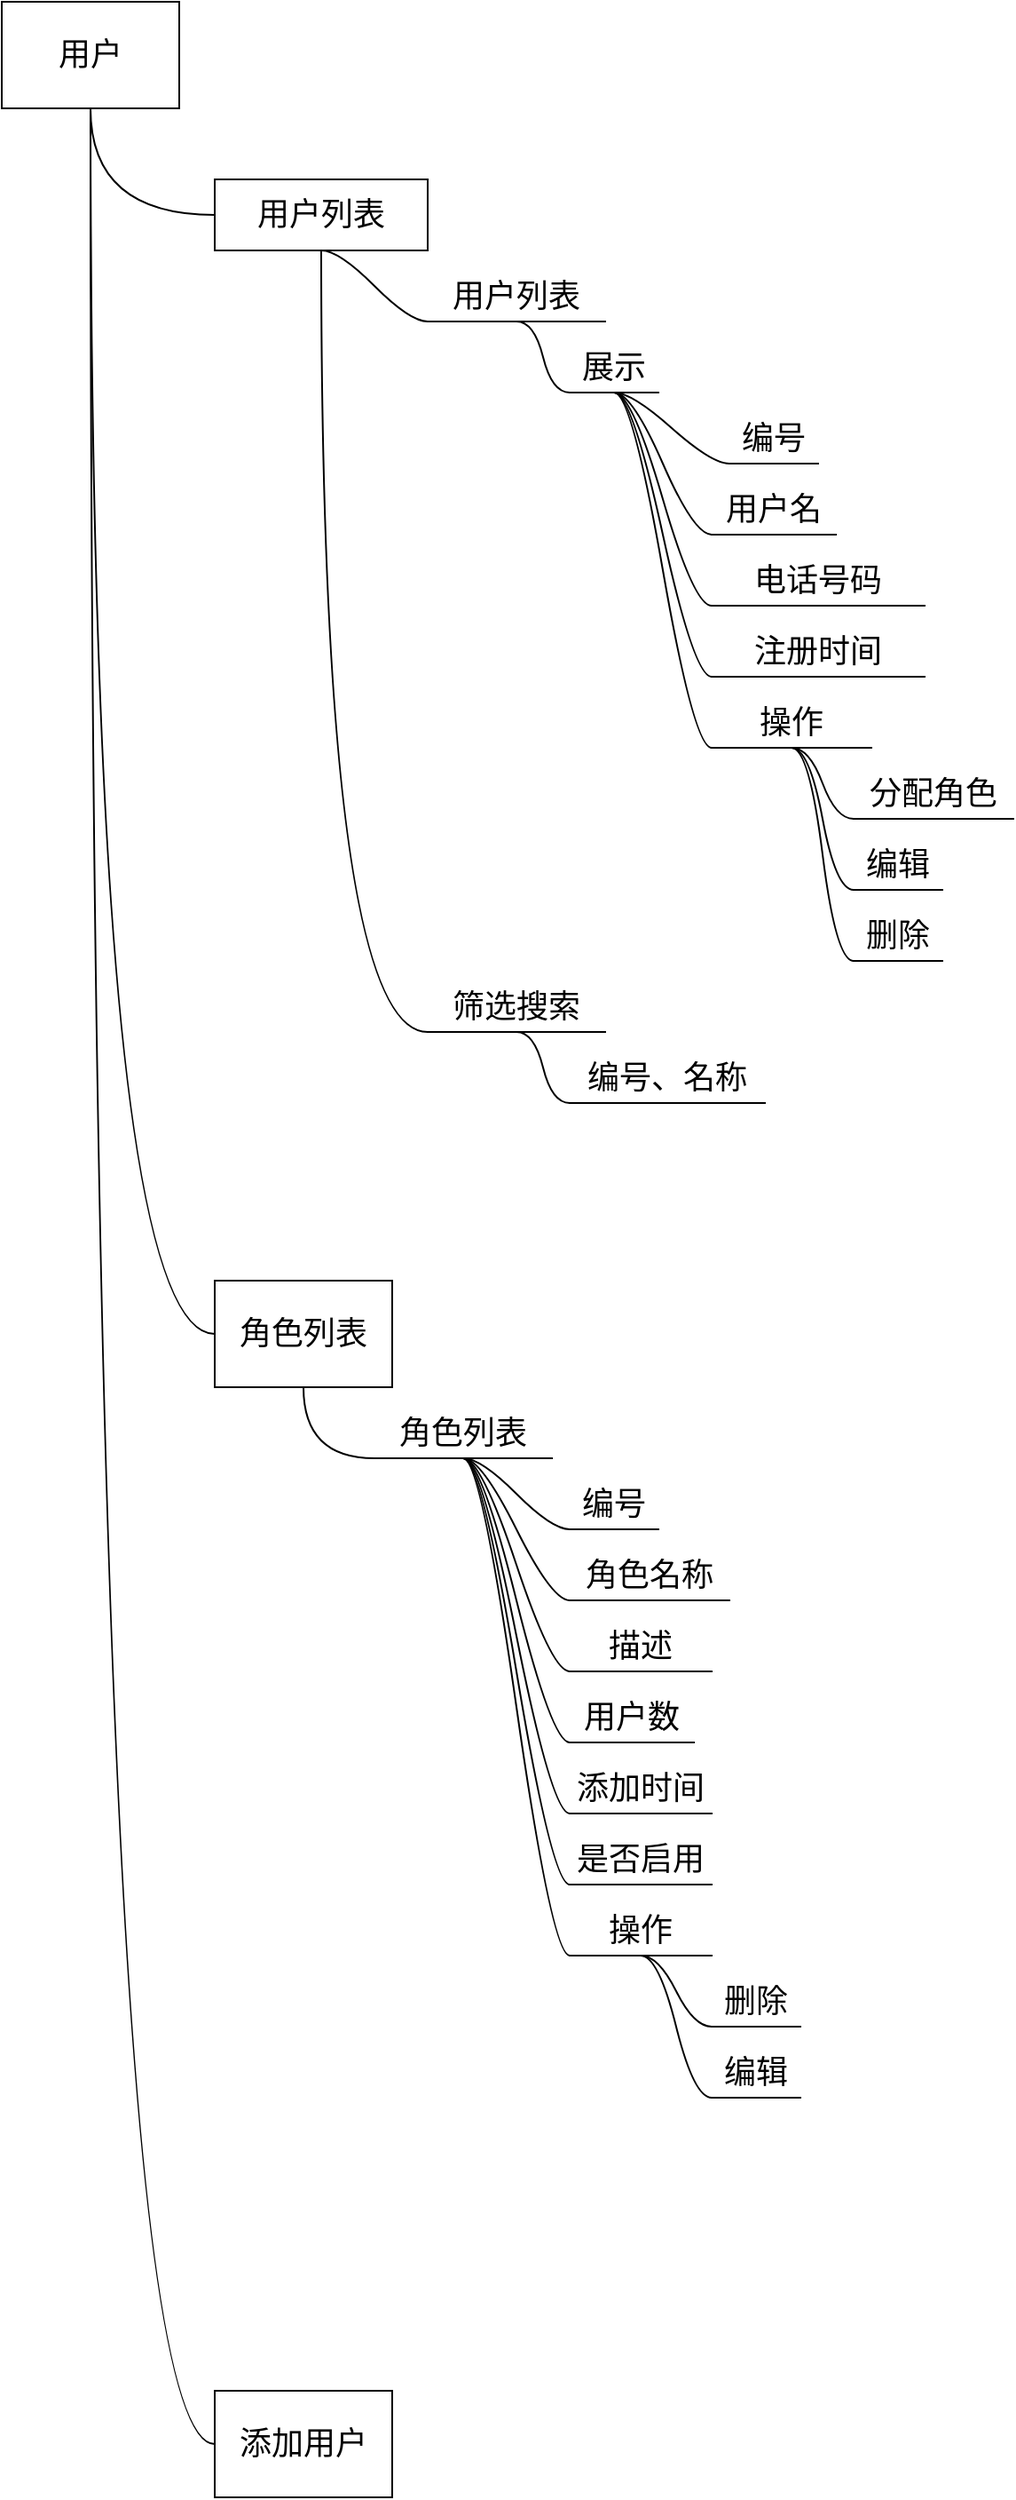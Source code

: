 <mxfile version="17.2.4" type="device"><diagram id="zgw4cbfnz7mBL5J7_iIK" name="第 1 页"><mxGraphModel dx="2076" dy="1282" grid="0" gridSize="10" guides="1" tooltips="1" connect="1" arrows="1" fold="1" page="0" pageScale="1" pageWidth="827" pageHeight="1169" math="0" shadow="0"><root><mxCell id="0"/><mxCell id="1" parent="0"/><mxCell id="jnJXtkz417dNVM4ko6Ty-47" style="edgeStyle=orthogonalEdgeStyle;curved=1;rounded=0;orthogonalLoop=1;jettySize=auto;html=1;exitX=0.5;exitY=1;exitDx=0;exitDy=0;entryX=0;entryY=0.5;entryDx=0;entryDy=0;endArrow=none;endFill=0;" parent="1" source="jnJXtkz417dNVM4ko6Ty-1" target="jnJXtkz417dNVM4ko6Ty-45" edge="1"><mxGeometry relative="1" as="geometry"/></mxCell><mxCell id="jnJXtkz417dNVM4ko6Ty-1" value="用户" style="whiteSpace=wrap;html=1;align=center;verticalAlign=middle;treeFolding=1;treeMoving=1;newEdgeStyle={&quot;edgeStyle&quot;:&quot;elbowEdgeStyle&quot;,&quot;startArrow&quot;:&quot;none&quot;,&quot;endArrow&quot;:&quot;none&quot;};labelBorderColor=none;comic=0;pointerEvents=1;fontFamily=Helvetica;fontSize=18;fontColor=none;startSize=0;strokeColor=default;fillColor=default;movable=1;resizable=1;rotatable=1;deletable=1;editable=1;connectable=1;" parent="1" vertex="1"><mxGeometry x="160" y="140" width="100" height="60" as="geometry"/></mxCell><mxCell id="jnJXtkz417dNVM4ko6Ty-4" value="用户列表" style="whiteSpace=wrap;html=1;align=center;verticalAlign=middle;treeFolding=1;treeMoving=1;newEdgeStyle={&quot;edgeStyle&quot;:&quot;elbowEdgeStyle&quot;,&quot;startArrow&quot;:&quot;none&quot;,&quot;endArrow&quot;:&quot;none&quot;};labelBorderColor=none;comic=0;pointerEvents=1;fontFamily=Helvetica;fontSize=18;fontColor=none;startSize=0;strokeColor=default;fillColor=default;movable=1;resizable=1;rotatable=1;deletable=1;editable=1;connectable=1;" parent="1" vertex="1"><mxGeometry x="280" y="240" width="120" height="40" as="geometry"/></mxCell><mxCell id="jnJXtkz417dNVM4ko6Ty-5" value="" style="edgeStyle=orthogonalEdgeStyle;elbow=vertical;startArrow=none;endArrow=none;rounded=0;fontFamily=Helvetica;fontSize=18;fontColor=none;curved=1;exitX=0.5;exitY=1;exitDx=0;exitDy=0;entryX=0;entryY=0.5;entryDx=0;entryDy=0;movable=1;resizable=1;rotatable=1;deletable=1;editable=1;connectable=1;" parent="1" source="jnJXtkz417dNVM4ko6Ty-1" target="jnJXtkz417dNVM4ko6Ty-4" edge="1"><mxGeometry relative="1" as="geometry"><mxPoint x="290" y="250" as="sourcePoint"/></mxGeometry></mxCell><mxCell id="jnJXtkz417dNVM4ko6Ty-7" value="用户列表" style="whiteSpace=wrap;html=1;shape=partialRectangle;top=0;left=0;bottom=1;right=0;points=[[0,1,0,0,0],[0.25,1,0,0,0],[0.5,1,0,0,0],[0.75,1,0,0,2],[1,1,0,0,0]];fillColor=none;align=center;verticalAlign=bottom;routingCenterY=0.5;snapToPoint=1;recursiveResize=0;autosize=1;treeFolding=1;treeMoving=1;newEdgeStyle={&quot;edgeStyle&quot;:&quot;entityRelationEdgeStyle&quot;,&quot;startArrow&quot;:&quot;none&quot;,&quot;endArrow&quot;:&quot;none&quot;,&quot;segment&quot;:10,&quot;curved&quot;:1};labelBorderColor=none;comic=0;pointerEvents=1;fontFamily=Helvetica;fontSize=18;fontColor=default;startSize=0;strokeColor=default;movable=1;resizable=1;rotatable=1;deletable=1;editable=1;connectable=1;" parent="1" vertex="1"><mxGeometry x="400" y="290.0" width="100" height="30" as="geometry"/></mxCell><mxCell id="jnJXtkz417dNVM4ko6Ty-8" value="" style="edgeStyle=entityRelationEdgeStyle;startArrow=none;endArrow=none;segment=10;curved=1;rounded=0;fontFamily=Helvetica;fontSize=18;fontColor=default;elbow=vertical;exitX=0.5;exitY=1;exitDx=0;exitDy=0;movable=1;resizable=1;rotatable=1;deletable=1;editable=1;connectable=1;" parent="1" source="jnJXtkz417dNVM4ko6Ty-4" target="jnJXtkz417dNVM4ko6Ty-7" edge="1"><mxGeometry relative="1" as="geometry"><mxPoint x="380" y="310" as="sourcePoint"/></mxGeometry></mxCell><mxCell id="jnJXtkz417dNVM4ko6Ty-31" value="展示" style="whiteSpace=wrap;shape=partialRectangle;top=0;left=0;bottom=1;right=0;points=[[0,1,0,0,0],[0.25,1,0,0,0],[0.5,1,0,0,0],[0.75,1,0,0,2],[1,1,0,0,0]];fillColor=none;align=center;verticalAlign=bottom;routingCenterY=0.5;snapToPoint=1;recursiveResize=0;autosize=1;treeFolding=0;treeMoving=1;newEdgeStyle={&quot;edgeStyle&quot;:&quot;entityRelationEdgeStyle&quot;,&quot;startArrow&quot;:&quot;none&quot;,&quot;endArrow&quot;:&quot;none&quot;,&quot;segment&quot;:10,&quot;curved&quot;:1};labelBorderColor=none;comic=0;pointerEvents=1;fontFamily=Helvetica;fontSize=18;fontColor=default;startSize=0;strokeColor=default;html=1;metaEdit=0;backgroundOutline=0;editable=1;movable=1;resizable=1;rotatable=1;deletable=1;connectable=1;expand=1;labelBackgroundColor=none;" parent="1" vertex="1"><mxGeometry x="480" y="330" width="50" height="30" as="geometry"/></mxCell><mxCell id="jnJXtkz417dNVM4ko6Ty-32" value="" style="edgeStyle=entityRelationEdgeStyle;startArrow=none;endArrow=none;segment=10;curved=1;rounded=0;fontFamily=Helvetica;fontSize=18;fontColor=default;elbow=vertical;movable=1;resizable=1;rotatable=1;deletable=1;editable=1;connectable=1;" parent="1" target="jnJXtkz417dNVM4ko6Ty-31" edge="1"><mxGeometry relative="1" as="geometry"><mxPoint x="450" y="320" as="sourcePoint"/></mxGeometry></mxCell><mxCell id="jnJXtkz417dNVM4ko6Ty-45" value="角色列表" style="whiteSpace=wrap;html=1;align=center;verticalAlign=middle;treeFolding=1;treeMoving=1;newEdgeStyle={&quot;edgeStyle&quot;:&quot;elbowEdgeStyle&quot;,&quot;startArrow&quot;:&quot;none&quot;,&quot;endArrow&quot;:&quot;none&quot;};labelBorderColor=none;comic=0;pointerEvents=1;fontFamily=Helvetica;fontSize=18;fontColor=none;startSize=0;strokeColor=default;fillColor=default;labelBackgroundColor=none;" parent="1" vertex="1"><mxGeometry x="280" y="860" width="100" height="60" as="geometry"/></mxCell><mxCell id="jnJXtkz417dNVM4ko6Ty-50" value="筛选搜索" style="whiteSpace=wrap;html=1;shape=partialRectangle;top=0;left=0;bottom=1;right=0;points=[[0,1,0,0,0],[0.25,1,0,0,0],[0.5,1,0,0,0],[0.75,1,0,0,2],[1,1,0,0,0]];fillColor=none;align=center;verticalAlign=bottom;routingCenterY=0.5;snapToPoint=1;recursiveResize=0;autosize=1;treeFolding=1;treeMoving=1;newEdgeStyle={&quot;edgeStyle&quot;:&quot;entityRelationEdgeStyle&quot;,&quot;startArrow&quot;:&quot;none&quot;,&quot;endArrow&quot;:&quot;none&quot;,&quot;segment&quot;:10,&quot;curved&quot;:1};labelBorderColor=none;comic=0;pointerEvents=1;fontFamily=Helvetica;fontSize=18;fontColor=default;startSize=0;strokeColor=default;labelBackgroundColor=none;" parent="1" vertex="1"><mxGeometry x="400" y="690.0" width="100" height="30" as="geometry"/></mxCell><mxCell id="jnJXtkz417dNVM4ko6Ty-51" value="" style="edgeStyle=orthogonalEdgeStyle;startArrow=none;endArrow=none;segment=10;curved=1;rounded=0;fontFamily=Helvetica;fontSize=18;fontColor=default;elbow=vertical;exitX=0.5;exitY=1;exitDx=0;exitDy=0;entryX=0;entryY=1;entryDx=0;entryDy=0;entryPerimeter=0;" parent="1" source="jnJXtkz417dNVM4ko6Ty-4" target="jnJXtkz417dNVM4ko6Ty-50" edge="1"><mxGeometry relative="1" as="geometry"><mxPoint x="360" y="510" as="sourcePoint"/><mxPoint x="360" y="720" as="targetPoint"/><Array as="points"><mxPoint x="340" y="720"/></Array></mxGeometry></mxCell><mxCell id="jnJXtkz417dNVM4ko6Ty-53" value="编号、名称" style="whiteSpace=wrap;shape=partialRectangle;top=0;left=0;bottom=1;right=0;points=[[0,1,0,0,0],[0.25,1,0,0,0],[0.5,1,0,0,0],[0.75,1,0,0,2],[1,1,0,0,0]];fillColor=none;align=center;verticalAlign=bottom;routingCenterY=0.5;snapToPoint=1;recursiveResize=0;autosize=1;treeFolding=0;treeMoving=1;newEdgeStyle={&quot;edgeStyle&quot;:&quot;entityRelationEdgeStyle&quot;,&quot;startArrow&quot;:&quot;none&quot;,&quot;endArrow&quot;:&quot;none&quot;,&quot;segment&quot;:10,&quot;curved&quot;:1};labelBorderColor=none;comic=0;pointerEvents=1;fontFamily=Helvetica;fontSize=18;fontColor=default;startSize=0;strokeColor=default;html=1;metaEdit=0;backgroundOutline=0;editable=1;movable=1;resizable=1;rotatable=1;deletable=1;connectable=1;expand=1;labelBackgroundColor=none;" parent="1" vertex="1"><mxGeometry x="480" y="730" width="110" height="30" as="geometry"/></mxCell><mxCell id="jnJXtkz417dNVM4ko6Ty-54" value="" style="edgeStyle=entityRelationEdgeStyle;startArrow=none;endArrow=none;segment=10;curved=1;rounded=0;fontFamily=Helvetica;fontSize=18;fontColor=default;elbow=vertical;exitX=0.5;exitY=1;exitDx=0;exitDy=0;exitPerimeter=0;movable=1;resizable=1;rotatable=1;deletable=1;editable=1;connectable=1;" parent="1" source="jnJXtkz417dNVM4ko6Ty-50" target="jnJXtkz417dNVM4ko6Ty-53" edge="1"><mxGeometry relative="1" as="geometry"><mxPoint x="480" y="580" as="sourcePoint"/></mxGeometry></mxCell><mxCell id="jnJXtkz417dNVM4ko6Ty-55" value="编号" style="whiteSpace=wrap;shape=partialRectangle;top=0;left=0;bottom=1;right=0;points=[[0,1,0,0,0],[0.25,1,0,0,0],[0.5,1,0,0,0],[0.75,1,0,0,2],[1,1,0,0,0]];fillColor=none;align=center;verticalAlign=bottom;routingCenterY=0.5;snapToPoint=1;recursiveResize=0;autosize=1;treeFolding=0;treeMoving=1;newEdgeStyle={&quot;edgeStyle&quot;:&quot;entityRelationEdgeStyle&quot;,&quot;startArrow&quot;:&quot;none&quot;,&quot;endArrow&quot;:&quot;none&quot;,&quot;segment&quot;:10,&quot;curved&quot;:1};labelBorderColor=none;comic=0;pointerEvents=1;fontFamily=Helvetica;fontSize=18;fontColor=default;startSize=0;strokeColor=default;html=1;metaEdit=0;backgroundOutline=0;editable=1;movable=1;resizable=1;rotatable=1;deletable=1;connectable=1;expand=1;labelBackgroundColor=none;" parent="1" vertex="1"><mxGeometry x="570" y="370" width="50" height="30" as="geometry"/></mxCell><mxCell id="jnJXtkz417dNVM4ko6Ty-56" value="" style="edgeStyle=entityRelationEdgeStyle;startArrow=none;endArrow=none;segment=10;curved=1;rounded=0;fontFamily=Helvetica;fontSize=18;fontColor=default;elbow=vertical;exitX=0.5;exitY=1;exitDx=0;exitDy=0;exitPerimeter=0;movable=1;resizable=1;rotatable=1;deletable=1;editable=1;connectable=1;" parent="1" source="jnJXtkz417dNVM4ko6Ty-31" target="jnJXtkz417dNVM4ko6Ty-55" edge="1"><mxGeometry relative="1" as="geometry"><mxPoint x="490" y="360" as="sourcePoint"/></mxGeometry></mxCell><mxCell id="jnJXtkz417dNVM4ko6Ty-57" value="用户名" style="whiteSpace=wrap;shape=partialRectangle;top=0;left=0;bottom=1;right=0;points=[[0,1,0,0,0],[0.25,1,0,0,0],[0.5,1,0,0,0],[0.75,1,0,0,2],[1,1,0,0,0]];fillColor=none;align=center;verticalAlign=bottom;routingCenterY=0.5;snapToPoint=1;recursiveResize=0;autosize=1;treeFolding=0;treeMoving=1;newEdgeStyle={&quot;edgeStyle&quot;:&quot;entityRelationEdgeStyle&quot;,&quot;startArrow&quot;:&quot;none&quot;,&quot;endArrow&quot;:&quot;none&quot;,&quot;segment&quot;:10,&quot;curved&quot;:1};labelBorderColor=none;comic=0;pointerEvents=1;fontFamily=Helvetica;fontSize=18;fontColor=default;startSize=0;strokeColor=default;html=1;metaEdit=0;backgroundOutline=0;editable=1;movable=1;resizable=1;rotatable=1;deletable=1;connectable=1;expand=1;labelBackgroundColor=none;" parent="1" vertex="1"><mxGeometry x="560" y="410" width="70" height="30" as="geometry"/></mxCell><mxCell id="jnJXtkz417dNVM4ko6Ty-58" value="" style="edgeStyle=entityRelationEdgeStyle;startArrow=none;endArrow=none;segment=10;curved=1;rounded=0;fontFamily=Helvetica;fontSize=18;fontColor=default;elbow=vertical;exitX=0.5;exitY=1;exitDx=0;exitDy=0;exitPerimeter=0;movable=1;resizable=1;rotatable=1;deletable=1;editable=1;connectable=1;" parent="1" source="jnJXtkz417dNVM4ko6Ty-31" target="jnJXtkz417dNVM4ko6Ty-57" edge="1"><mxGeometry relative="1" as="geometry"><mxPoint x="510" y="400" as="sourcePoint"/></mxGeometry></mxCell><mxCell id="jnJXtkz417dNVM4ko6Ty-59" value="电话号码" style="whiteSpace=wrap;shape=partialRectangle;top=0;left=0;bottom=1;right=0;points=[[0,1,0,0,0],[0.25,1,0,0,0],[0.5,1,0,0,0],[0.75,1,0,0,2],[1,1,0,0,0]];fillColor=none;align=center;verticalAlign=bottom;routingCenterY=0.5;snapToPoint=1;recursiveResize=0;autosize=1;treeFolding=0;treeMoving=1;newEdgeStyle={&quot;edgeStyle&quot;:&quot;entityRelationEdgeStyle&quot;,&quot;startArrow&quot;:&quot;none&quot;,&quot;endArrow&quot;:&quot;none&quot;,&quot;segment&quot;:10,&quot;curved&quot;:1};labelBorderColor=none;comic=0;pointerEvents=1;fontFamily=Helvetica;fontSize=18;fontColor=default;startSize=0;strokeColor=default;html=1;metaEdit=0;backgroundOutline=0;editable=1;movable=1;resizable=1;rotatable=1;deletable=1;connectable=1;expand=1;labelBackgroundColor=none;" parent="1" vertex="1"><mxGeometry x="560" y="450" width="120" height="30" as="geometry"/></mxCell><mxCell id="jnJXtkz417dNVM4ko6Ty-60" value="" style="edgeStyle=entityRelationEdgeStyle;startArrow=none;endArrow=none;segment=10;curved=1;rounded=0;fontFamily=Helvetica;fontSize=18;fontColor=default;elbow=vertical;exitX=0.5;exitY=1;exitDx=0;exitDy=0;exitPerimeter=0;movable=1;resizable=1;rotatable=1;deletable=1;editable=1;connectable=1;" parent="1" source="jnJXtkz417dNVM4ko6Ty-31" target="jnJXtkz417dNVM4ko6Ty-59" edge="1"><mxGeometry relative="1" as="geometry"><mxPoint x="530" y="440" as="sourcePoint"/></mxGeometry></mxCell><mxCell id="jnJXtkz417dNVM4ko6Ty-61" value="注册时间" style="whiteSpace=wrap;shape=partialRectangle;top=0;left=0;bottom=1;right=0;points=[[0,1,0,0,0],[0.25,1,0,0,0],[0.5,1,0,0,0],[0.75,1,0,0,2],[1,1,0,0,0]];fillColor=none;align=center;verticalAlign=bottom;routingCenterY=0.5;snapToPoint=1;recursiveResize=0;autosize=1;treeFolding=0;treeMoving=1;newEdgeStyle={&quot;edgeStyle&quot;:&quot;entityRelationEdgeStyle&quot;,&quot;startArrow&quot;:&quot;none&quot;,&quot;endArrow&quot;:&quot;none&quot;,&quot;segment&quot;:10,&quot;curved&quot;:1};labelBorderColor=none;comic=0;pointerEvents=1;fontFamily=Helvetica;fontSize=18;fontColor=default;startSize=0;strokeColor=default;html=1;metaEdit=0;backgroundOutline=0;editable=1;movable=1;resizable=1;rotatable=1;deletable=1;connectable=1;expand=1;labelBackgroundColor=none;" parent="1" vertex="1"><mxGeometry x="560" y="490" width="120" height="30" as="geometry"/></mxCell><mxCell id="jnJXtkz417dNVM4ko6Ty-62" value="" style="edgeStyle=entityRelationEdgeStyle;startArrow=none;endArrow=none;segment=10;curved=1;rounded=0;fontFamily=Helvetica;fontSize=18;fontColor=default;elbow=vertical;exitX=0.5;exitY=1;exitDx=0;exitDy=0;exitPerimeter=0;movable=1;resizable=1;rotatable=1;deletable=1;editable=1;connectable=1;" parent="1" source="jnJXtkz417dNVM4ko6Ty-31" target="jnJXtkz417dNVM4ko6Ty-61" edge="1"><mxGeometry relative="1" as="geometry"><mxPoint x="530" y="480" as="sourcePoint"/></mxGeometry></mxCell><mxCell id="jnJXtkz417dNVM4ko6Ty-63" value="操作" style="whiteSpace=wrap;shape=partialRectangle;top=0;left=0;bottom=1;right=0;points=[[0,1,0,0,0],[0.25,1,0,0,0],[0.5,1,0,0,0],[0.75,1,0,0,2],[1,1,0,0,0]];fillColor=none;align=center;verticalAlign=bottom;routingCenterY=0.5;snapToPoint=1;recursiveResize=0;autosize=1;treeFolding=0;treeMoving=1;newEdgeStyle={&quot;edgeStyle&quot;:&quot;entityRelationEdgeStyle&quot;,&quot;startArrow&quot;:&quot;none&quot;,&quot;endArrow&quot;:&quot;none&quot;,&quot;segment&quot;:10,&quot;curved&quot;:1};labelBorderColor=none;comic=0;pointerEvents=1;fontFamily=Helvetica;fontSize=18;fontColor=default;startSize=0;strokeColor=default;html=1;metaEdit=0;backgroundOutline=0;editable=1;movable=1;resizable=1;rotatable=1;deletable=1;connectable=1;expand=1;labelBackgroundColor=none;" parent="1" vertex="1"><mxGeometry x="560" y="530" width="90" height="30" as="geometry"/></mxCell><mxCell id="jnJXtkz417dNVM4ko6Ty-64" value="" style="edgeStyle=entityRelationEdgeStyle;startArrow=none;endArrow=none;segment=10;curved=1;rounded=0;fontFamily=Helvetica;fontSize=18;fontColor=default;elbow=vertical;exitX=0.5;exitY=1;exitDx=0;exitDy=0;exitPerimeter=0;movable=1;resizable=1;rotatable=1;deletable=1;editable=1;connectable=1;" parent="1" source="jnJXtkz417dNVM4ko6Ty-31" target="jnJXtkz417dNVM4ko6Ty-63" edge="1"><mxGeometry relative="1" as="geometry"><mxPoint x="530" y="520" as="sourcePoint"/></mxGeometry></mxCell><mxCell id="jnJXtkz417dNVM4ko6Ty-65" value="分配角色" style="whiteSpace=wrap;shape=partialRectangle;top=0;left=0;bottom=1;right=0;points=[[0,1,0,0,0],[0.25,1,0,0,0],[0.5,1,0,0,0],[0.75,1,0,0,2],[1,1,0,0,0]];fillColor=none;align=center;verticalAlign=bottom;routingCenterY=0.5;snapToPoint=1;recursiveResize=0;autosize=1;treeFolding=0;treeMoving=1;newEdgeStyle={&quot;edgeStyle&quot;:&quot;entityRelationEdgeStyle&quot;,&quot;startArrow&quot;:&quot;none&quot;,&quot;endArrow&quot;:&quot;none&quot;,&quot;segment&quot;:10,&quot;curved&quot;:1};labelBorderColor=none;comic=0;pointerEvents=1;fontFamily=Helvetica;fontSize=18;fontColor=default;startSize=0;strokeColor=default;html=1;metaEdit=0;backgroundOutline=0;editable=1;movable=1;resizable=1;rotatable=1;deletable=1;connectable=1;expand=1;labelBackgroundColor=none;" parent="1" vertex="1"><mxGeometry x="640" y="570" width="90" height="30" as="geometry"/></mxCell><mxCell id="jnJXtkz417dNVM4ko6Ty-66" value="" style="edgeStyle=entityRelationEdgeStyle;startArrow=none;endArrow=none;segment=10;curved=1;rounded=0;fontFamily=Helvetica;fontSize=18;fontColor=default;elbow=vertical;movable=1;resizable=1;rotatable=1;deletable=1;editable=1;connectable=1;exitX=0.5;exitY=1;exitDx=0;exitDy=0;exitPerimeter=0;" parent="1" source="jnJXtkz417dNVM4ko6Ty-63" target="jnJXtkz417dNVM4ko6Ty-65" edge="1"><mxGeometry relative="1" as="geometry"><mxPoint x="600" y="570" as="sourcePoint"/></mxGeometry></mxCell><mxCell id="jnJXtkz417dNVM4ko6Ty-67" value="编辑" style="whiteSpace=wrap;shape=partialRectangle;top=0;left=0;bottom=1;right=0;points=[[0,1,0,0,0],[0.25,1,0,0,0],[0.5,1,0,0,0],[0.75,1,0,0,2],[1,1,0,0,0]];fillColor=none;align=center;verticalAlign=bottom;routingCenterY=0.5;snapToPoint=1;recursiveResize=0;autosize=1;treeFolding=0;treeMoving=1;newEdgeStyle={&quot;edgeStyle&quot;:&quot;entityRelationEdgeStyle&quot;,&quot;startArrow&quot;:&quot;none&quot;,&quot;endArrow&quot;:&quot;none&quot;,&quot;segment&quot;:10,&quot;curved&quot;:1};labelBorderColor=none;comic=0;pointerEvents=1;fontFamily=Helvetica;fontSize=18;fontColor=default;startSize=0;strokeColor=default;html=1;metaEdit=0;backgroundOutline=0;editable=1;movable=1;resizable=1;rotatable=1;deletable=1;connectable=1;expand=1;labelBackgroundColor=none;" parent="1" vertex="1"><mxGeometry x="640" y="610" width="50" height="30" as="geometry"/></mxCell><mxCell id="jnJXtkz417dNVM4ko6Ty-68" value="" style="edgeStyle=entityRelationEdgeStyle;startArrow=none;endArrow=none;segment=10;curved=1;rounded=0;fontFamily=Helvetica;fontSize=18;fontColor=default;elbow=vertical;exitX=0.5;exitY=1;exitDx=0;exitDy=0;exitPerimeter=0;movable=1;resizable=1;rotatable=1;deletable=1;editable=1;connectable=1;" parent="1" source="jnJXtkz417dNVM4ko6Ty-63" target="jnJXtkz417dNVM4ko6Ty-67" edge="1"><mxGeometry relative="1" as="geometry"><mxPoint x="600" y="615" as="sourcePoint"/></mxGeometry></mxCell><mxCell id="jnJXtkz417dNVM4ko6Ty-69" value="删除" style="whiteSpace=wrap;shape=partialRectangle;top=0;left=0;bottom=1;right=0;points=[[0,1,0,0,0],[0.25,1,0,0,0],[0.5,1,0,0,0],[0.75,1,0,0,2],[1,1,0,0,0]];fillColor=none;align=center;verticalAlign=bottom;routingCenterY=0.5;snapToPoint=1;recursiveResize=0;autosize=1;treeFolding=0;treeMoving=1;newEdgeStyle={&quot;edgeStyle&quot;:&quot;entityRelationEdgeStyle&quot;,&quot;startArrow&quot;:&quot;none&quot;,&quot;endArrow&quot;:&quot;none&quot;,&quot;segment&quot;:10,&quot;curved&quot;:1};labelBorderColor=none;comic=0;pointerEvents=1;fontFamily=Helvetica;fontSize=18;fontColor=default;startSize=0;strokeColor=default;html=1;metaEdit=0;backgroundOutline=0;editable=1;movable=1;resizable=1;rotatable=1;deletable=1;connectable=1;expand=1;labelBackgroundColor=none;" parent="1" vertex="1"><mxGeometry x="640" y="650" width="50" height="30" as="geometry"/></mxCell><mxCell id="jnJXtkz417dNVM4ko6Ty-70" value="" style="edgeStyle=entityRelationEdgeStyle;startArrow=none;endArrow=none;segment=10;curved=1;rounded=0;fontFamily=Helvetica;fontSize=18;fontColor=default;elbow=vertical;exitX=0.5;exitY=1;exitDx=0;exitDy=0;exitPerimeter=0;movable=1;resizable=1;rotatable=1;deletable=1;editable=1;connectable=1;" parent="1" source="jnJXtkz417dNVM4ko6Ty-63" target="jnJXtkz417dNVM4ko6Ty-69" edge="1"><mxGeometry relative="1" as="geometry"><mxPoint x="610" y="640" as="sourcePoint"/></mxGeometry></mxCell><mxCell id="jnJXtkz417dNVM4ko6Ty-79" style="edgeStyle=orthogonalEdgeStyle;curved=1;rounded=0;orthogonalLoop=1;jettySize=auto;html=1;exitX=0;exitY=1;exitDx=0;exitDy=0;exitPerimeter=0;entryX=0.5;entryY=1;entryDx=0;entryDy=0;endArrow=none;endFill=0;" parent="1" source="jnJXtkz417dNVM4ko6Ty-77" target="jnJXtkz417dNVM4ko6Ty-45" edge="1"><mxGeometry relative="1" as="geometry"><Array as="points"><mxPoint x="330" y="960"/></Array></mxGeometry></mxCell><mxCell id="jnJXtkz417dNVM4ko6Ty-77" value="角色列表" style="whiteSpace=wrap;html=1;shape=partialRectangle;top=0;left=0;bottom=1;right=0;points=[[0,1,0,0,0],[0.25,1,0,0,0],[0.5,1,0,0,0],[0.75,1,0,0,2],[1,1,0,0,0]];fillColor=none;align=center;verticalAlign=bottom;routingCenterY=0.5;snapToPoint=1;recursiveResize=0;autosize=1;treeFolding=1;treeMoving=1;newEdgeStyle={&quot;edgeStyle&quot;:&quot;entityRelationEdgeStyle&quot;,&quot;startArrow&quot;:&quot;none&quot;,&quot;endArrow&quot;:&quot;none&quot;,&quot;segment&quot;:10,&quot;curved&quot;:1};labelBorderColor=none;comic=0;pointerEvents=1;fontFamily=Helvetica;fontSize=18;fontColor=default;startSize=0;strokeColor=default;labelBackgroundColor=none;" parent="1" vertex="1"><mxGeometry x="370" y="930.0" width="100" height="30" as="geometry"/></mxCell><mxCell id="jnJXtkz417dNVM4ko6Ty-94" value="编号" style="whiteSpace=wrap;shape=partialRectangle;top=0;left=0;bottom=1;right=0;points=[[0,1,0,0,0],[0.25,1,0,0,0],[0.5,1,0,0,0],[0.75,1,0,0,2],[1,1,0,0,0]];fillColor=none;align=center;verticalAlign=bottom;routingCenterY=0.5;snapToPoint=1;recursiveResize=0;autosize=1;treeFolding=0;treeMoving=1;newEdgeStyle={&quot;edgeStyle&quot;:&quot;entityRelationEdgeStyle&quot;,&quot;startArrow&quot;:&quot;none&quot;,&quot;endArrow&quot;:&quot;none&quot;,&quot;segment&quot;:10,&quot;curved&quot;:1};labelBorderColor=none;comic=0;pointerEvents=1;fontFamily=Helvetica;fontSize=18;fontColor=default;startSize=0;strokeColor=default;html=1;metaEdit=0;backgroundOutline=0;editable=1;movable=1;resizable=1;rotatable=1;deletable=1;connectable=1;expand=1;labelBackgroundColor=none;" parent="1" vertex="1"><mxGeometry x="480" y="970" width="50" height="30" as="geometry"/></mxCell><mxCell id="jnJXtkz417dNVM4ko6Ty-95" value="" style="edgeStyle=entityRelationEdgeStyle;startArrow=none;endArrow=none;segment=10;curved=1;rounded=0;fontFamily=Helvetica;fontSize=18;fontColor=default;elbow=vertical;exitX=0.5;exitY=1;exitDx=0;exitDy=0;exitPerimeter=0;movable=1;resizable=1;rotatable=1;deletable=1;editable=1;connectable=1;" parent="1" source="jnJXtkz417dNVM4ko6Ty-77" target="jnJXtkz417dNVM4ko6Ty-94" edge="1"><mxGeometry relative="1" as="geometry"><mxPoint x="480" y="1000" as="sourcePoint"/></mxGeometry></mxCell><mxCell id="jnJXtkz417dNVM4ko6Ty-96" value="角色名称" style="whiteSpace=wrap;shape=partialRectangle;top=0;left=0;bottom=1;right=0;points=[[0,1,0,0,0],[0.25,1,0,0,0],[0.5,1,0,0,0],[0.75,1,0,0,2],[1,1,0,0,0]];fillColor=none;align=center;verticalAlign=bottom;routingCenterY=0.5;snapToPoint=1;recursiveResize=0;autosize=1;treeFolding=0;treeMoving=1;newEdgeStyle={&quot;edgeStyle&quot;:&quot;entityRelationEdgeStyle&quot;,&quot;startArrow&quot;:&quot;none&quot;,&quot;endArrow&quot;:&quot;none&quot;,&quot;segment&quot;:10,&quot;curved&quot;:1};labelBorderColor=none;comic=0;pointerEvents=1;fontFamily=Helvetica;fontSize=18;fontColor=default;startSize=0;strokeColor=default;html=1;metaEdit=0;backgroundOutline=0;editable=1;movable=1;resizable=1;rotatable=1;deletable=1;connectable=1;expand=1;labelBackgroundColor=none;" parent="1" vertex="1"><mxGeometry x="480" y="1010" width="90" height="30" as="geometry"/></mxCell><mxCell id="jnJXtkz417dNVM4ko6Ty-97" value="" style="edgeStyle=entityRelationEdgeStyle;startArrow=none;endArrow=none;segment=10;curved=1;rounded=0;fontFamily=Helvetica;fontSize=18;fontColor=default;elbow=vertical;exitX=0.5;exitY=1;exitDx=0;exitDy=0;exitPerimeter=0;movable=1;resizable=1;rotatable=1;deletable=1;editable=1;connectable=1;" parent="1" source="jnJXtkz417dNVM4ko6Ty-77" target="jnJXtkz417dNVM4ko6Ty-96" edge="1"><mxGeometry relative="1" as="geometry"><mxPoint x="420" y="1010" as="sourcePoint"/></mxGeometry></mxCell><mxCell id="jnJXtkz417dNVM4ko6Ty-98" value="描述" style="whiteSpace=wrap;shape=partialRectangle;top=0;left=0;bottom=1;right=0;points=[[0,1,0,0,0],[0.25,1,0,0,0],[0.5,1,0,0,0],[0.75,1,0,0,2],[1,1,0,0,0]];fillColor=none;align=center;verticalAlign=bottom;routingCenterY=0.5;snapToPoint=1;recursiveResize=0;autosize=1;treeFolding=0;treeMoving=1;newEdgeStyle={&quot;edgeStyle&quot;:&quot;entityRelationEdgeStyle&quot;,&quot;startArrow&quot;:&quot;none&quot;,&quot;endArrow&quot;:&quot;none&quot;,&quot;segment&quot;:10,&quot;curved&quot;:1};labelBorderColor=none;comic=0;pointerEvents=1;fontFamily=Helvetica;fontSize=18;fontColor=default;startSize=0;strokeColor=default;html=1;metaEdit=0;backgroundOutline=0;editable=1;movable=1;resizable=1;rotatable=1;deletable=1;connectable=1;expand=1;labelBackgroundColor=none;" parent="1" vertex="1"><mxGeometry x="480" y="1050" width="80" height="30" as="geometry"/></mxCell><mxCell id="jnJXtkz417dNVM4ko6Ty-99" value="" style="edgeStyle=entityRelationEdgeStyle;startArrow=none;endArrow=none;segment=10;curved=1;rounded=0;fontFamily=Helvetica;fontSize=18;fontColor=default;elbow=vertical;exitX=0.5;exitY=1;exitDx=0;exitDy=0;exitPerimeter=0;movable=1;resizable=1;rotatable=1;deletable=1;editable=1;connectable=1;" parent="1" source="jnJXtkz417dNVM4ko6Ty-77" target="jnJXtkz417dNVM4ko6Ty-98" edge="1"><mxGeometry relative="1" as="geometry"><mxPoint x="455" y="1040" as="sourcePoint"/></mxGeometry></mxCell><mxCell id="jnJXtkz417dNVM4ko6Ty-100" value="用户数" style="whiteSpace=wrap;shape=partialRectangle;top=0;left=0;bottom=1;right=0;points=[[0,1,0,0,0],[0.25,1,0,0,0],[0.5,1,0,0,0],[0.75,1,0,0,2],[1,1,0,0,0]];fillColor=none;align=center;verticalAlign=bottom;routingCenterY=0.5;snapToPoint=1;recursiveResize=0;autosize=1;treeFolding=0;treeMoving=1;newEdgeStyle={&quot;edgeStyle&quot;:&quot;entityRelationEdgeStyle&quot;,&quot;startArrow&quot;:&quot;none&quot;,&quot;endArrow&quot;:&quot;none&quot;,&quot;segment&quot;:10,&quot;curved&quot;:1};labelBorderColor=none;comic=0;pointerEvents=1;fontFamily=Helvetica;fontSize=18;fontColor=default;startSize=0;strokeColor=default;html=1;metaEdit=0;backgroundOutline=0;editable=1;movable=1;resizable=1;rotatable=1;deletable=1;connectable=1;expand=1;labelBackgroundColor=none;" parent="1" vertex="1"><mxGeometry x="480" y="1090" width="70" height="30" as="geometry"/></mxCell><mxCell id="jnJXtkz417dNVM4ko6Ty-101" value="" style="edgeStyle=entityRelationEdgeStyle;startArrow=none;endArrow=none;segment=10;curved=1;rounded=0;fontFamily=Helvetica;fontSize=18;fontColor=default;elbow=vertical;exitX=0.5;exitY=1;exitDx=0;exitDy=0;exitPerimeter=0;movable=1;resizable=1;rotatable=1;deletable=1;editable=1;connectable=1;" parent="1" source="jnJXtkz417dNVM4ko6Ty-77" target="jnJXtkz417dNVM4ko6Ty-100" edge="1"><mxGeometry relative="1" as="geometry"><mxPoint x="450" y="1080" as="sourcePoint"/></mxGeometry></mxCell><mxCell id="jnJXtkz417dNVM4ko6Ty-102" value="添加时间" style="whiteSpace=wrap;shape=partialRectangle;top=0;left=0;bottom=1;right=0;points=[[0,1,0,0,0],[0.25,1,0,0,0],[0.5,1,0,0,0],[0.75,1,0,0,2],[1,1,0,0,0]];fillColor=none;align=center;verticalAlign=bottom;routingCenterY=0.5;snapToPoint=1;recursiveResize=0;autosize=1;treeFolding=0;treeMoving=1;newEdgeStyle={&quot;edgeStyle&quot;:&quot;entityRelationEdgeStyle&quot;,&quot;startArrow&quot;:&quot;none&quot;,&quot;endArrow&quot;:&quot;none&quot;,&quot;segment&quot;:10,&quot;curved&quot;:1};labelBorderColor=none;comic=0;pointerEvents=1;fontFamily=Helvetica;fontSize=18;fontColor=default;startSize=0;strokeColor=default;html=1;metaEdit=0;backgroundOutline=0;editable=1;movable=1;resizable=1;rotatable=1;deletable=1;connectable=1;expand=1;labelBackgroundColor=none;" parent="1" vertex="1"><mxGeometry x="480" y="1130" width="80" height="30" as="geometry"/></mxCell><mxCell id="jnJXtkz417dNVM4ko6Ty-103" value="" style="edgeStyle=entityRelationEdgeStyle;startArrow=none;endArrow=none;segment=10;curved=1;rounded=0;fontFamily=Helvetica;fontSize=18;fontColor=default;elbow=vertical;exitX=0.5;exitY=1;exitDx=0;exitDy=0;exitPerimeter=0;movable=1;resizable=1;rotatable=1;deletable=1;editable=1;connectable=1;" parent="1" source="jnJXtkz417dNVM4ko6Ty-77" target="jnJXtkz417dNVM4ko6Ty-102" edge="1"><mxGeometry relative="1" as="geometry"><mxPoint x="450" y="1120" as="sourcePoint"/></mxGeometry></mxCell><mxCell id="jnJXtkz417dNVM4ko6Ty-104" value="是否启用" style="whiteSpace=wrap;shape=partialRectangle;top=0;left=0;bottom=1;right=0;points=[[0,1,0,0,0],[0.25,1,0,0,0],[0.5,1,0,0,0],[0.75,1,0,0,2],[1,1,0,0,0]];fillColor=none;align=center;verticalAlign=bottom;routingCenterY=0.5;snapToPoint=1;recursiveResize=0;autosize=1;treeFolding=0;treeMoving=1;newEdgeStyle={&quot;edgeStyle&quot;:&quot;entityRelationEdgeStyle&quot;,&quot;startArrow&quot;:&quot;none&quot;,&quot;endArrow&quot;:&quot;none&quot;,&quot;segment&quot;:10,&quot;curved&quot;:1};labelBorderColor=none;comic=0;pointerEvents=1;fontFamily=Helvetica;fontSize=18;fontColor=default;startSize=0;strokeColor=default;html=1;metaEdit=0;backgroundOutline=0;editable=1;movable=1;resizable=1;rotatable=1;deletable=1;connectable=1;expand=1;labelBackgroundColor=none;" parent="1" vertex="1"><mxGeometry x="480" y="1170" width="80" height="30" as="geometry"/></mxCell><mxCell id="jnJXtkz417dNVM4ko6Ty-105" value="" style="edgeStyle=entityRelationEdgeStyle;startArrow=none;endArrow=none;segment=10;curved=1;rounded=0;fontFamily=Helvetica;fontSize=18;fontColor=default;elbow=vertical;exitX=0.5;exitY=1;exitDx=0;exitDy=0;exitPerimeter=0;movable=1;resizable=1;rotatable=1;deletable=1;editable=1;connectable=1;" parent="1" source="jnJXtkz417dNVM4ko6Ty-77" target="jnJXtkz417dNVM4ko6Ty-104" edge="1"><mxGeometry relative="1" as="geometry"><mxPoint x="450" y="1160" as="sourcePoint"/></mxGeometry></mxCell><mxCell id="jnJXtkz417dNVM4ko6Ty-106" value="操作" style="whiteSpace=wrap;shape=partialRectangle;top=0;left=0;bottom=1;right=0;points=[[0,1,0,0,0],[0.25,1,0,0,0],[0.5,1,0,0,0],[0.75,1,0,0,2],[1,1,0,0,0]];fillColor=none;align=center;verticalAlign=bottom;routingCenterY=0.5;snapToPoint=1;recursiveResize=0;autosize=1;treeFolding=1;treeMoving=1;newEdgeStyle={&quot;edgeStyle&quot;:&quot;entityRelationEdgeStyle&quot;,&quot;startArrow&quot;:&quot;none&quot;,&quot;endArrow&quot;:&quot;none&quot;,&quot;segment&quot;:10,&quot;curved&quot;:1};labelBorderColor=none;comic=0;pointerEvents=1;fontFamily=Helvetica;fontSize=18;fontColor=default;startSize=0;strokeColor=default;html=1;metaEdit=0;backgroundOutline=0;editable=1;movable=1;resizable=1;rotatable=1;deletable=1;connectable=1;expand=1;labelBackgroundColor=none;" parent="1" vertex="1"><mxGeometry x="480" y="1210" width="80" height="30" as="geometry"/></mxCell><mxCell id="jnJXtkz417dNVM4ko6Ty-107" value="" style="edgeStyle=entityRelationEdgeStyle;startArrow=none;endArrow=none;segment=10;curved=1;rounded=0;fontFamily=Helvetica;fontSize=18;fontColor=default;elbow=vertical;exitX=0.5;exitY=1;exitDx=0;exitDy=0;exitPerimeter=0;movable=1;resizable=1;rotatable=1;deletable=1;editable=1;connectable=1;" parent="1" source="jnJXtkz417dNVM4ko6Ty-77" target="jnJXtkz417dNVM4ko6Ty-106" edge="1"><mxGeometry relative="1" as="geometry"><mxPoint x="450" y="1200" as="sourcePoint"/></mxGeometry></mxCell><mxCell id="jnJXtkz417dNVM4ko6Ty-110" value="删除" style="whiteSpace=wrap;shape=partialRectangle;top=0;left=0;bottom=1;right=0;points=[[0,1,0,0,0],[0.25,1,0,0,0],[0.5,1,0,0,0],[0.75,1,0,0,2],[1,1,0,0,0]];fillColor=none;align=center;verticalAlign=bottom;routingCenterY=0.5;snapToPoint=1;recursiveResize=0;autosize=1;treeFolding=0;treeMoving=1;newEdgeStyle={&quot;edgeStyle&quot;:&quot;entityRelationEdgeStyle&quot;,&quot;startArrow&quot;:&quot;none&quot;,&quot;endArrow&quot;:&quot;none&quot;,&quot;segment&quot;:10,&quot;curved&quot;:1};labelBorderColor=none;comic=0;pointerEvents=1;fontFamily=Helvetica;fontSize=18;fontColor=default;startSize=0;strokeColor=default;html=1;metaEdit=0;backgroundOutline=0;editable=1;movable=1;resizable=1;rotatable=1;deletable=1;connectable=1;expand=1;labelBackgroundColor=none;" parent="1" vertex="1"><mxGeometry x="560" y="1250" width="50" height="30" as="geometry"/></mxCell><mxCell id="jnJXtkz417dNVM4ko6Ty-111" value="" style="edgeStyle=entityRelationEdgeStyle;startArrow=none;endArrow=none;segment=10;curved=1;rounded=0;fontFamily=Helvetica;fontSize=18;fontColor=default;elbow=vertical;exitX=0.5;exitY=1;exitDx=0;exitDy=0;exitPerimeter=0;movable=1;resizable=1;rotatable=1;deletable=1;editable=1;connectable=1;" parent="1" source="jnJXtkz417dNVM4ko6Ty-106" target="jnJXtkz417dNVM4ko6Ty-110" edge="1"><mxGeometry relative="1" as="geometry"><mxPoint x="520" y="1240" as="sourcePoint"/></mxGeometry></mxCell><mxCell id="jnJXtkz417dNVM4ko6Ty-112" value="编辑" style="whiteSpace=wrap;shape=partialRectangle;top=0;left=0;bottom=1;right=0;points=[[0,1,0,0,0],[0.25,1,0,0,0],[0.5,1,0,0,0],[0.75,1,0,0,2],[1,1,0,0,0]];fillColor=none;align=center;verticalAlign=bottom;routingCenterY=0.5;snapToPoint=1;recursiveResize=0;autosize=1;treeFolding=0;treeMoving=1;newEdgeStyle={&quot;edgeStyle&quot;:&quot;entityRelationEdgeStyle&quot;,&quot;startArrow&quot;:&quot;none&quot;,&quot;endArrow&quot;:&quot;none&quot;,&quot;segment&quot;:10,&quot;curved&quot;:1};labelBorderColor=none;comic=0;pointerEvents=1;fontFamily=Helvetica;fontSize=18;fontColor=default;startSize=0;strokeColor=default;html=1;metaEdit=0;backgroundOutline=0;editable=1;movable=1;resizable=1;rotatable=1;deletable=1;connectable=1;expand=1;labelBackgroundColor=none;" parent="1" vertex="1"><mxGeometry x="560" y="1290" width="50" height="30" as="geometry"/></mxCell><mxCell id="jnJXtkz417dNVM4ko6Ty-113" value="" style="edgeStyle=entityRelationEdgeStyle;startArrow=none;endArrow=none;segment=10;curved=1;rounded=0;fontFamily=Helvetica;fontSize=18;fontColor=default;elbow=vertical;exitX=0.5;exitY=1;exitDx=0;exitDy=0;exitPerimeter=0;movable=1;resizable=1;rotatable=1;deletable=1;editable=1;connectable=1;" parent="1" source="jnJXtkz417dNVM4ko6Ty-106" target="jnJXtkz417dNVM4ko6Ty-112" edge="1"><mxGeometry relative="1" as="geometry"><mxPoint x="520" y="1280" as="sourcePoint"/></mxGeometry></mxCell><mxCell id="-ucunDw4HwtbYcLMULCr-1" value="添加用户" style="whiteSpace=wrap;html=1;align=center;verticalAlign=middle;treeFolding=1;treeMoving=1;newEdgeStyle={&quot;edgeStyle&quot;:&quot;elbowEdgeStyle&quot;,&quot;startArrow&quot;:&quot;none&quot;,&quot;endArrow&quot;:&quot;none&quot;};labelBorderColor=none;comic=0;pointerEvents=1;fontFamily=Helvetica;fontSize=18;fontColor=none;startSize=0;strokeColor=default;fillColor=default;" vertex="1" parent="1"><mxGeometry x="280" y="1485" width="100" height="60" as="geometry"/></mxCell><mxCell id="-ucunDw4HwtbYcLMULCr-2" value="" style="edgeStyle=elbowEdgeStyle;elbow=vertical;startArrow=none;endArrow=none;rounded=0;fontFamily=Helvetica;fontSize=18;fontColor=none;curved=1;exitX=0.5;exitY=1;exitDx=0;exitDy=0;entryX=0;entryY=0.5;entryDx=0;entryDy=0;" edge="1" target="-ucunDw4HwtbYcLMULCr-1" parent="1" source="jnJXtkz417dNVM4ko6Ty-1"><mxGeometry relative="1" as="geometry"><mxPoint x="260" y="1343" as="sourcePoint"/><Array as="points"><mxPoint x="210" y="1515"/></Array></mxGeometry></mxCell></root></mxGraphModel></diagram></mxfile>